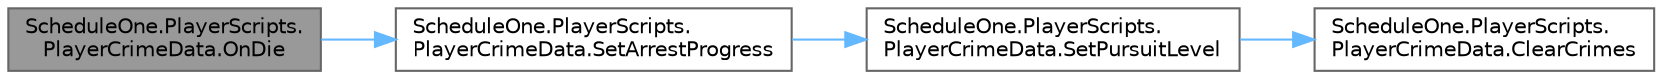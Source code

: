 digraph "ScheduleOne.PlayerScripts.PlayerCrimeData.OnDie"
{
 // LATEX_PDF_SIZE
  bgcolor="transparent";
  edge [fontname=Helvetica,fontsize=10,labelfontname=Helvetica,labelfontsize=10];
  node [fontname=Helvetica,fontsize=10,shape=box,height=0.2,width=0.4];
  rankdir="LR";
  Node1 [id="Node000001",label="ScheduleOne.PlayerScripts.\lPlayerCrimeData.OnDie",height=0.2,width=0.4,color="gray40", fillcolor="grey60", style="filled", fontcolor="black",tooltip=" "];
  Node1 -> Node2 [id="edge1_Node000001_Node000002",color="steelblue1",style="solid",tooltip=" "];
  Node2 [id="Node000002",label="ScheduleOne.PlayerScripts.\lPlayerCrimeData.SetArrestProgress",height=0.2,width=0.4,color="grey40", fillcolor="white", style="filled",URL="$class_schedule_one_1_1_player_scripts_1_1_player_crime_data.html#a86b69dd57acb3af6c17810431f73f1e4",tooltip=" "];
  Node2 -> Node3 [id="edge2_Node000002_Node000003",color="steelblue1",style="solid",tooltip=" "];
  Node3 [id="Node000003",label="ScheduleOne.PlayerScripts.\lPlayerCrimeData.SetPursuitLevel",height=0.2,width=0.4,color="grey40", fillcolor="white", style="filled",URL="$class_schedule_one_1_1_player_scripts_1_1_player_crime_data.html#aed66cb004874494c22258f59051a9c4f",tooltip=" "];
  Node3 -> Node4 [id="edge3_Node000003_Node000004",color="steelblue1",style="solid",tooltip=" "];
  Node4 [id="Node000004",label="ScheduleOne.PlayerScripts.\lPlayerCrimeData.ClearCrimes",height=0.2,width=0.4,color="grey40", fillcolor="white", style="filled",URL="$class_schedule_one_1_1_player_scripts_1_1_player_crime_data.html#affb33bdc8f0a751bd8c3387bea789eb1",tooltip=" "];
}
